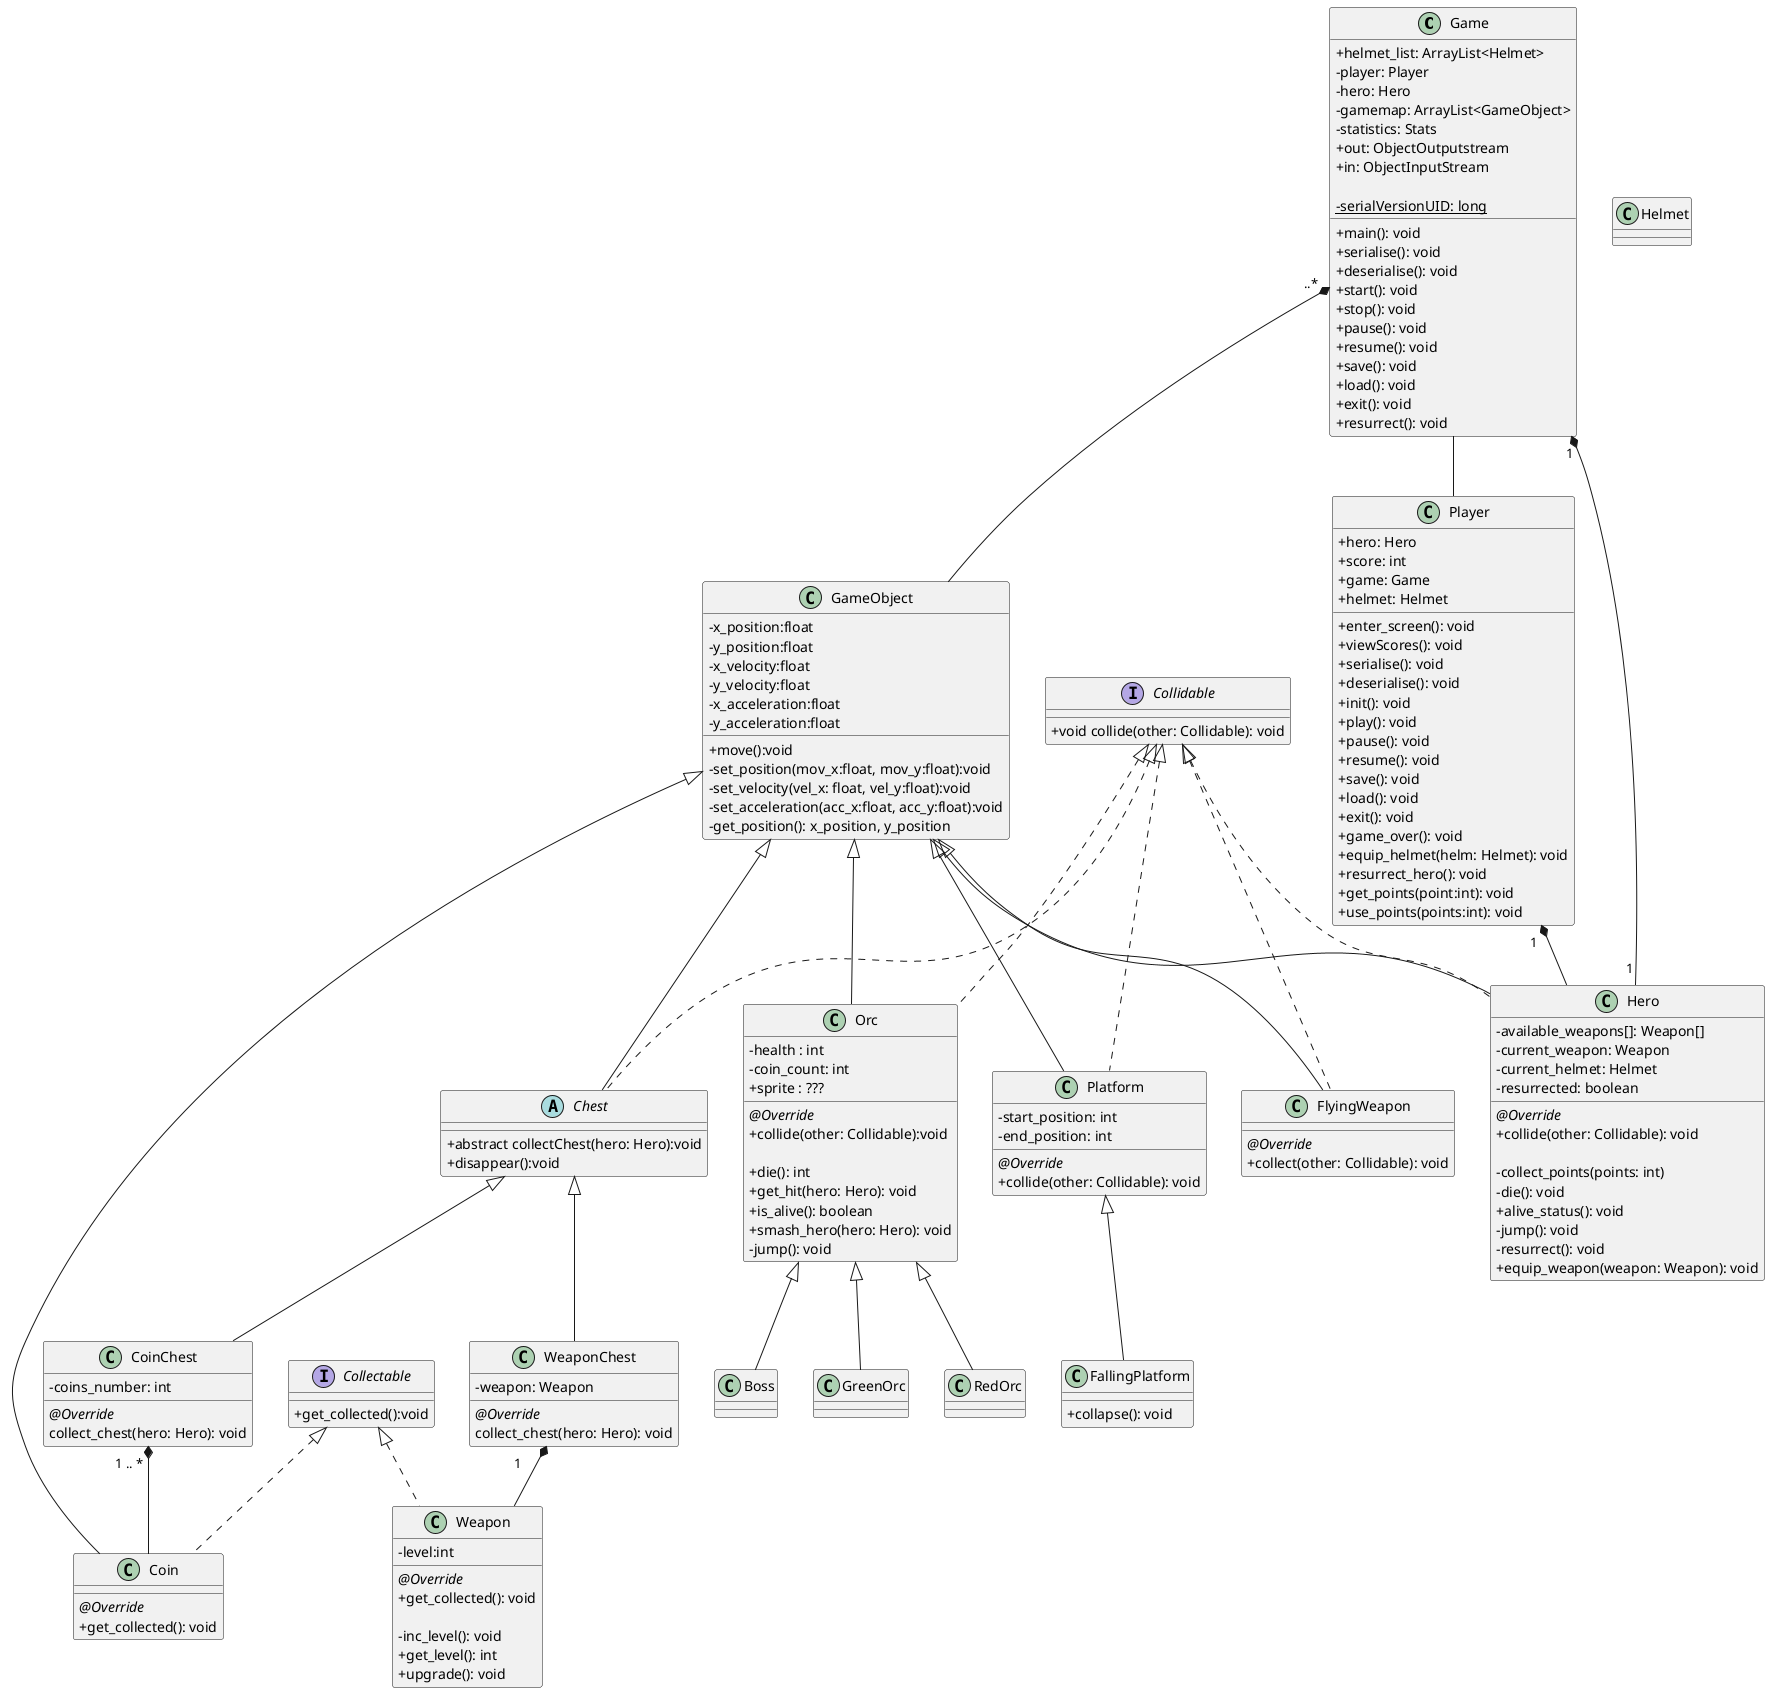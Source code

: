 @startuml
skinparam classAttributeIconSize 0

class Game{
    'main class, contains everything relevant to the starting/stopping of the game.
    + helmet_list: ArrayList<Helmet>
    - player: Player
    - hero: Hero
    'I dont think we need to serialise gamemap because it's constant across all games
    - gamemap: ArrayList<GameObject>
    - statistics: Stats
    + out: ObjectOutputstream
    + in: ObjectInputStream

    {static}- serialVersionUID: long
    + main(): void
    + serialise(): void
    + deserialise(): void
    + start(): void
    + stop(): void
    + pause(): void
    + resume(): void
    + save(): void
    + load(): void
    + exit(): void
    + resurrect(): void
}

class GameObject{
    - x_position:float
    - y_position:float
    - x_velocity:float
    - y_velocity:float
    - x_acceleration:float
    - y_acceleration:float

    + move():void
    - set_position(mov_x:float, mov_y:float):void
    - set_velocity(vel_x: float, vel_y:float):void
    - set_acceleration(acc_x:float, acc_y:float):void
    - get_position(): x_position, y_position
}

class Player{
    'I really dont think this class needs to exist
    + hero: Hero
    + score: int
    + game: Game
    + helmet: Helmet

    + enter_screen(): void
    + viewScores(): void
    + serialise(): void
    + deserialise(): void
    + init(): void
    + play(): void
    + pause(): void
    + resume(): void
    + save(): void
    + load(): void
    + exit(): void
    + game_over(): void
    + equip_helmet(helm: Helmet): void
    + resurrect_hero(): void
    + get_points(point:int): void
    + use_points(points:int): void
}

class Hero extends GameObject implements Collidable{
    'contains player information: high scores, save games, etc
    'for serialisation/deserialisation(?)
    - available_weapons[]: Weapon[]
    - current_weapon: Weapon
    - current_helmet: Helmet
    - resurrected: boolean

    {method} <i>@Override</i>
    + collide(other: Collidable): void

    - collect_points(points: int)
    - die(): void
    + alive_status(): void
    - jump(): void
    - resurrect(): void
    + equip_weapon(weapon: Weapon): void
}

interface Collidable{
    + void collide(other: Collidable): void
}

abstract class Chest extends GameObject implements Collidable{
    + abstract collectChest(hero: Hero):void
    + disappear():void
}

class Orc extends GameObject implements Collidable{
    - health : int
    - coin_count: int
    + sprite : ???

    {method}<i>@Override</i>
    +collide(other: Collidable):void

    + die(): int
    + get_hit(hero: Hero): void
    + is_alive(): boolean
    + smash_hero(hero: Hero): void
    - jump(): void
}
class GreenOrc extends Orc{
}
class RedOrc extends Orc{
}
class Boss extends Orc{
}

class WeaponChest extends Chest{
    -weapon: Weapon
    {method} <i>@Override</i>
    collect_chest(hero: Hero): void
}
class CoinChest extends Chest{
    - coins_number: int
    {method} <i>@Override</i>
    collect_chest(hero: Hero): void
}

class Weapon implements Collectable{
    - level:int

    {method}<i>@Override</i>
    + get_collected(): void

    - inc_level(): void
    + get_level(): int
    + upgrade(): void
}

class FlyingWeapon extends GameObject implements Collidable{
    {method}<i>@Override</i>
    + collect(other: Collidable): void
}

class Coin extends GameObject implements Collectable {
    {method}<i>@Override</i>
    + get_collected(): void
}

interface Collectable{
    + get_collected():void
}

class Platform extends GameObject implements Collidable{
    'boundaries of platform
    -start_position: int
    -end_position: int
    {method}<i>@Override</i>
    + collide(other: Collidable): void
}

class FallingPlatform extends Platform {
    + collapse(): void
}

class Helmet{
}

'for Game
Game "1 " *-- "1 " Hero
Game "..* " *-- GameObject
Game  --  Player
'for Player
Player "1  " *-- Hero
'for Chests
WeaponChest "1      " *-- Weapon
CoinChest "1 .. * " *-- Coin
@enduml